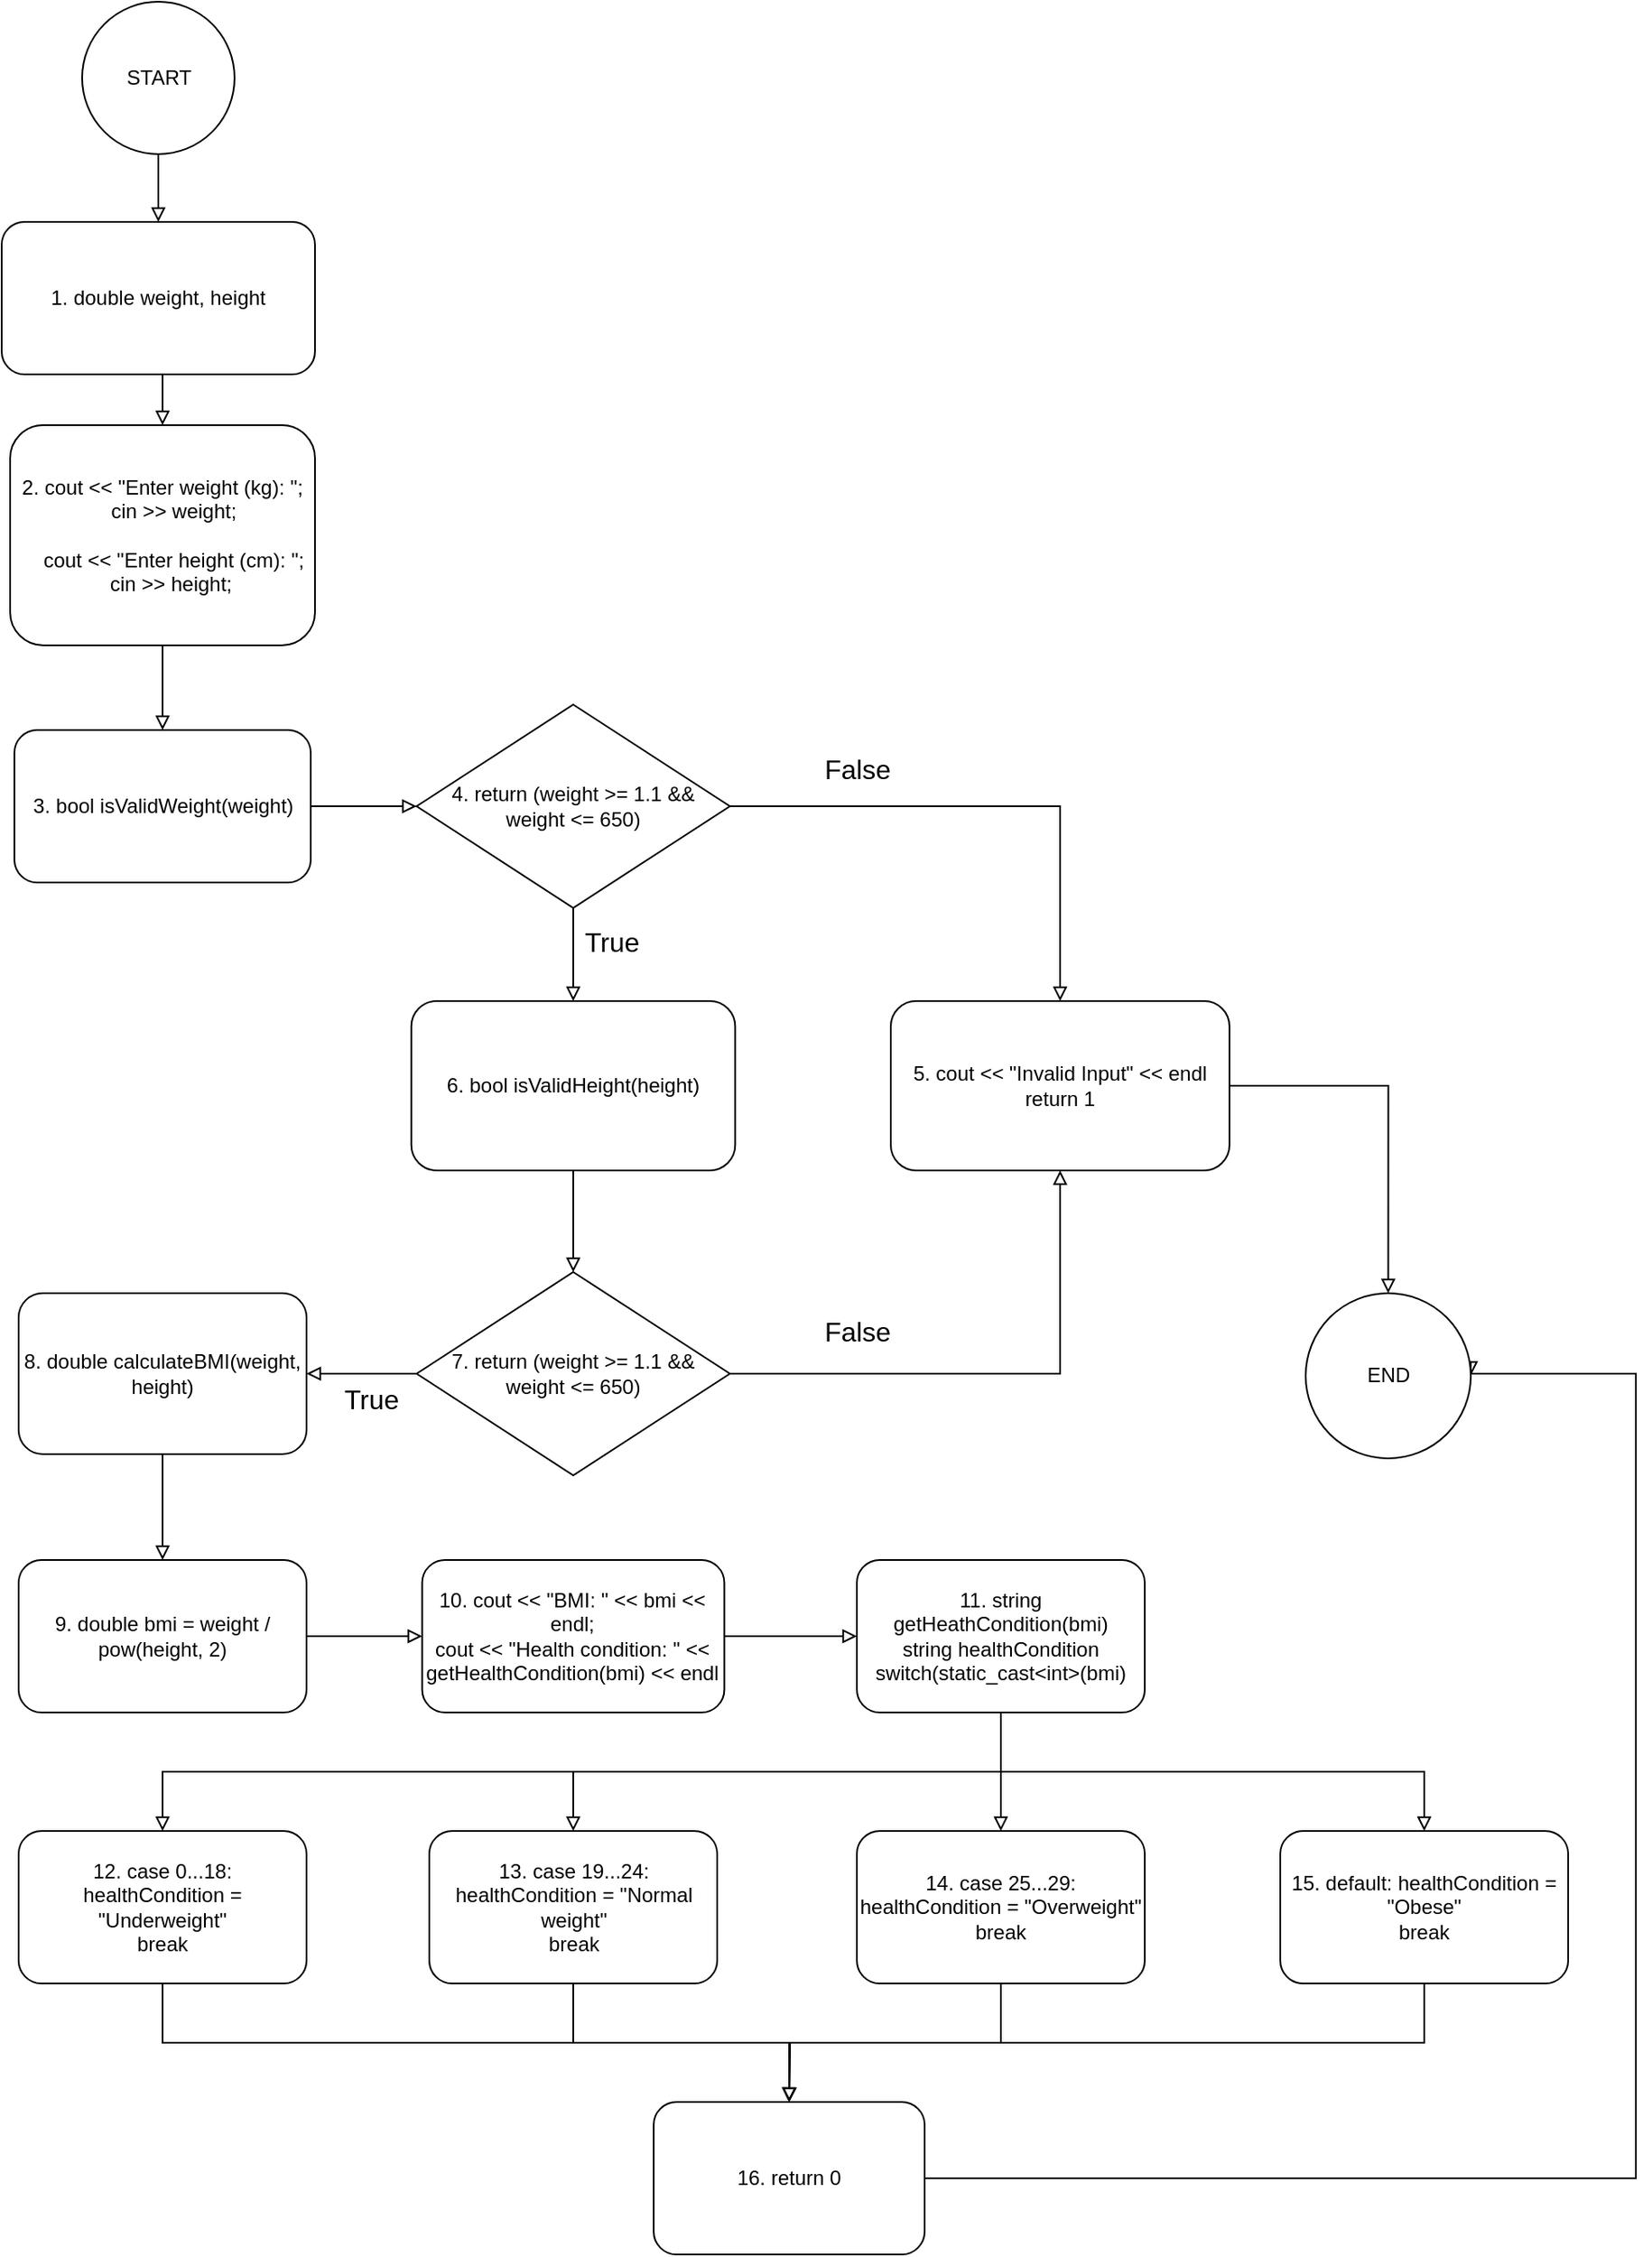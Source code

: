 <mxfile version="24.2.1" type="github">
  <diagram name="Page-1" id="b-pfYG7lwSajydebRXPd">
    <mxGraphModel dx="1243" dy="765" grid="1" gridSize="10" guides="1" tooltips="1" connect="1" arrows="1" fold="1" page="1" pageScale="1" pageWidth="850" pageHeight="1100" math="0" shadow="0">
      <root>
        <mxCell id="0" />
        <mxCell id="1" parent="0" />
        <mxCell id="VXq6Qg468y_y7rTipvn2-4" style="edgeStyle=orthogonalEdgeStyle;rounded=0;orthogonalLoop=1;jettySize=auto;html=1;exitX=0.5;exitY=1;exitDx=0;exitDy=0;entryX=0.5;entryY=0;entryDx=0;entryDy=0;endArrow=block;endFill=0;" edge="1" parent="1" source="VXq6Qg468y_y7rTipvn2-2" target="VXq6Qg468y_y7rTipvn2-3">
          <mxGeometry relative="1" as="geometry" />
        </mxCell>
        <mxCell id="VXq6Qg468y_y7rTipvn2-2" value="1. double weight, height" style="rounded=1;whiteSpace=wrap;html=1;" vertex="1" parent="1">
          <mxGeometry x="55" y="140" width="185" height="90" as="geometry" />
        </mxCell>
        <mxCell id="VXq6Qg468y_y7rTipvn2-6" style="edgeStyle=orthogonalEdgeStyle;rounded=0;orthogonalLoop=1;jettySize=auto;html=1;exitX=0.5;exitY=1;exitDx=0;exitDy=0;entryX=0.5;entryY=0;entryDx=0;entryDy=0;endArrow=block;endFill=0;" edge="1" parent="1" source="VXq6Qg468y_y7rTipvn2-3" target="VXq6Qg468y_y7rTipvn2-5">
          <mxGeometry relative="1" as="geometry" />
        </mxCell>
        <mxCell id="VXq6Qg468y_y7rTipvn2-3" value="2.&amp;nbsp;&lt;span style=&quot;background-color: initial;&quot;&gt;cout &amp;lt;&amp;lt; &quot;Enter weight (kg): &quot;;&lt;/span&gt;&lt;div&gt;&amp;nbsp; &amp;nbsp; cin &amp;gt;&amp;gt; weight;&lt;/div&gt;&lt;div&gt;&lt;br&gt;&lt;/div&gt;&lt;div&gt;&amp;nbsp; &amp;nbsp; cout &amp;lt;&amp;lt; &quot;Enter height (cm): &quot;;&lt;/div&gt;&lt;span style=&quot;background-color: initial;&quot;&gt;&amp;nbsp; &amp;nbsp; cin &amp;gt;&amp;gt; height;&lt;/span&gt;&amp;nbsp;" style="rounded=1;whiteSpace=wrap;html=1;" vertex="1" parent="1">
          <mxGeometry x="60" y="260" width="180" height="130" as="geometry" />
        </mxCell>
        <mxCell id="VXq6Qg468y_y7rTipvn2-9" style="edgeStyle=orthogonalEdgeStyle;rounded=0;orthogonalLoop=1;jettySize=auto;html=1;exitX=1;exitY=0.5;exitDx=0;exitDy=0;entryX=0;entryY=0.5;entryDx=0;entryDy=0;endArrow=block;endFill=0;" edge="1" parent="1" source="VXq6Qg468y_y7rTipvn2-5" target="VXq6Qg468y_y7rTipvn2-7">
          <mxGeometry relative="1" as="geometry" />
        </mxCell>
        <mxCell id="VXq6Qg468y_y7rTipvn2-5" value="3. bool isValidWeight(weight)" style="rounded=1;whiteSpace=wrap;html=1;" vertex="1" parent="1">
          <mxGeometry x="62.5" y="440" width="175" height="90" as="geometry" />
        </mxCell>
        <mxCell id="VXq6Qg468y_y7rTipvn2-14" style="edgeStyle=orthogonalEdgeStyle;rounded=0;orthogonalLoop=1;jettySize=auto;html=1;exitX=0.5;exitY=1;exitDx=0;exitDy=0;entryX=0.5;entryY=0;entryDx=0;entryDy=0;endArrow=block;endFill=0;" edge="1" parent="1" source="VXq6Qg468y_y7rTipvn2-7" target="VXq6Qg468y_y7rTipvn2-13">
          <mxGeometry relative="1" as="geometry" />
        </mxCell>
        <mxCell id="VXq6Qg468y_y7rTipvn2-21" style="edgeStyle=orthogonalEdgeStyle;rounded=0;orthogonalLoop=1;jettySize=auto;html=1;exitX=1;exitY=0.5;exitDx=0;exitDy=0;endArrow=block;endFill=0;" edge="1" parent="1" source="VXq6Qg468y_y7rTipvn2-7" target="VXq6Qg468y_y7rTipvn2-10">
          <mxGeometry relative="1" as="geometry" />
        </mxCell>
        <mxCell id="VXq6Qg468y_y7rTipvn2-7" value="4. return (weight &amp;gt;= 1.1 &amp;amp;&amp;amp; weight &amp;lt;= 650)" style="rhombus;whiteSpace=wrap;html=1;spacingLeft=7;spacingRight=7;" vertex="1" parent="1">
          <mxGeometry x="300" y="425" width="185" height="120" as="geometry" />
        </mxCell>
        <mxCell id="VXq6Qg468y_y7rTipvn2-53" style="edgeStyle=orthogonalEdgeStyle;rounded=0;orthogonalLoop=1;jettySize=auto;html=1;exitX=1;exitY=0.5;exitDx=0;exitDy=0;entryX=0.5;entryY=0;entryDx=0;entryDy=0;endArrow=block;endFill=0;" edge="1" parent="1" source="VXq6Qg468y_y7rTipvn2-10" target="VXq6Qg468y_y7rTipvn2-52">
          <mxGeometry relative="1" as="geometry" />
        </mxCell>
        <mxCell id="VXq6Qg468y_y7rTipvn2-10" value="5. cout &amp;lt;&amp;lt; &quot;Invalid Input&quot; &amp;lt;&amp;lt; endl&lt;div&gt;return 1&lt;/div&gt;" style="rounded=1;whiteSpace=wrap;html=1;" vertex="1" parent="1">
          <mxGeometry x="580" y="600" width="200" height="100" as="geometry" />
        </mxCell>
        <mxCell id="VXq6Qg468y_y7rTipvn2-22" style="edgeStyle=orthogonalEdgeStyle;rounded=0;orthogonalLoop=1;jettySize=auto;html=1;exitX=1;exitY=0.5;exitDx=0;exitDy=0;entryX=0.5;entryY=1;entryDx=0;entryDy=0;endArrow=block;endFill=0;" edge="1" parent="1" source="VXq6Qg468y_y7rTipvn2-12" target="VXq6Qg468y_y7rTipvn2-10">
          <mxGeometry relative="1" as="geometry" />
        </mxCell>
        <mxCell id="VXq6Qg468y_y7rTipvn2-23" style="edgeStyle=orthogonalEdgeStyle;rounded=0;orthogonalLoop=1;jettySize=auto;html=1;exitX=0;exitY=0.5;exitDx=0;exitDy=0;entryX=1;entryY=0.5;entryDx=0;entryDy=0;endArrow=block;endFill=0;" edge="1" parent="1" source="VXq6Qg468y_y7rTipvn2-12" target="VXq6Qg468y_y7rTipvn2-20">
          <mxGeometry relative="1" as="geometry" />
        </mxCell>
        <mxCell id="VXq6Qg468y_y7rTipvn2-12" value="7. return (weight &amp;gt;= 1.1 &amp;amp;&amp;amp; weight &amp;lt;= 650)" style="rhombus;whiteSpace=wrap;html=1;spacingLeft=7;spacingRight=7;" vertex="1" parent="1">
          <mxGeometry x="300.01" y="760" width="185" height="120" as="geometry" />
        </mxCell>
        <mxCell id="VXq6Qg468y_y7rTipvn2-15" style="edgeStyle=orthogonalEdgeStyle;rounded=0;orthogonalLoop=1;jettySize=auto;html=1;exitX=0.5;exitY=1;exitDx=0;exitDy=0;entryX=0.5;entryY=0;entryDx=0;entryDy=0;endArrow=block;endFill=0;" edge="1" parent="1" source="VXq6Qg468y_y7rTipvn2-13" target="VXq6Qg468y_y7rTipvn2-12">
          <mxGeometry relative="1" as="geometry" />
        </mxCell>
        <mxCell id="VXq6Qg468y_y7rTipvn2-13" value="6. bool isValidHeight(height)" style="rounded=1;whiteSpace=wrap;html=1;" vertex="1" parent="1">
          <mxGeometry x="296.88" y="600" width="191.25" height="100" as="geometry" />
        </mxCell>
        <mxCell id="VXq6Qg468y_y7rTipvn2-57" style="edgeStyle=orthogonalEdgeStyle;rounded=0;orthogonalLoop=1;jettySize=auto;html=1;exitX=0.5;exitY=1;exitDx=0;exitDy=0;entryX=0.5;entryY=0;entryDx=0;entryDy=0;endArrow=block;endFill=0;" edge="1" parent="1" source="VXq6Qg468y_y7rTipvn2-20" target="VXq6Qg468y_y7rTipvn2-24">
          <mxGeometry relative="1" as="geometry" />
        </mxCell>
        <mxCell id="VXq6Qg468y_y7rTipvn2-20" value="8. double calculateBMI(weight, height)" style="rounded=1;whiteSpace=wrap;html=1;" vertex="1" parent="1">
          <mxGeometry x="65" y="772.5" width="170" height="95" as="geometry" />
        </mxCell>
        <mxCell id="VXq6Qg468y_y7rTipvn2-58" style="edgeStyle=orthogonalEdgeStyle;rounded=0;orthogonalLoop=1;jettySize=auto;html=1;exitX=1;exitY=0.5;exitDx=0;exitDy=0;entryX=0;entryY=0.5;entryDx=0;entryDy=0;endArrow=block;endFill=0;" edge="1" parent="1" source="VXq6Qg468y_y7rTipvn2-24" target="VXq6Qg468y_y7rTipvn2-26">
          <mxGeometry relative="1" as="geometry" />
        </mxCell>
        <mxCell id="VXq6Qg468y_y7rTipvn2-24" value="9. double bmi = weight / pow(height, 2)" style="rounded=1;whiteSpace=wrap;html=1;" vertex="1" parent="1">
          <mxGeometry x="65" y="930" width="170" height="90" as="geometry" />
        </mxCell>
        <mxCell id="VXq6Qg468y_y7rTipvn2-37" style="edgeStyle=orthogonalEdgeStyle;rounded=0;orthogonalLoop=1;jettySize=auto;html=1;exitX=0.5;exitY=1;exitDx=0;exitDy=0;entryX=0.5;entryY=0;entryDx=0;entryDy=0;endArrow=block;endFill=0;" edge="1" parent="1" source="VXq6Qg468y_y7rTipvn2-25" target="VXq6Qg468y_y7rTipvn2-35">
          <mxGeometry relative="1" as="geometry" />
        </mxCell>
        <mxCell id="VXq6Qg468y_y7rTipvn2-25" value="12. case 0...18: healthCondition = &quot;Underweight&quot;&lt;div&gt;break&lt;/div&gt;" style="rounded=1;whiteSpace=wrap;html=1;" vertex="1" parent="1">
          <mxGeometry x="65" y="1090" width="170" height="90" as="geometry" />
        </mxCell>
        <mxCell id="VXq6Qg468y_y7rTipvn2-59" style="edgeStyle=orthogonalEdgeStyle;rounded=0;orthogonalLoop=1;jettySize=auto;html=1;exitX=1;exitY=0.5;exitDx=0;exitDy=0;entryX=0;entryY=0.5;entryDx=0;entryDy=0;endArrow=block;endFill=0;" edge="1" parent="1" source="VXq6Qg468y_y7rTipvn2-26" target="VXq6Qg468y_y7rTipvn2-27">
          <mxGeometry relative="1" as="geometry" />
        </mxCell>
        <mxCell id="VXq6Qg468y_y7rTipvn2-26" value="10. cout &amp;lt;&amp;lt; &quot;BMI: &quot; &amp;lt;&amp;lt; bmi &amp;lt;&amp;lt; endl;&lt;div&gt;cout &amp;lt;&amp;lt; &quot;Health condition: &quot; &amp;lt;&amp;lt; getHealthCondition(bmi) &amp;lt;&amp;lt; endl&lt;/div&gt;" style="rounded=1;whiteSpace=wrap;html=1;" vertex="1" parent="1">
          <mxGeometry x="303.29" y="930" width="178.43" height="90" as="geometry" />
        </mxCell>
        <mxCell id="VXq6Qg468y_y7rTipvn2-31" style="edgeStyle=orthogonalEdgeStyle;rounded=0;orthogonalLoop=1;jettySize=auto;html=1;exitX=0.5;exitY=1;exitDx=0;exitDy=0;entryX=0.5;entryY=0;entryDx=0;entryDy=0;endArrow=block;endFill=0;" edge="1" parent="1" source="VXq6Qg468y_y7rTipvn2-27" target="VXq6Qg468y_y7rTipvn2-25">
          <mxGeometry relative="1" as="geometry" />
        </mxCell>
        <mxCell id="VXq6Qg468y_y7rTipvn2-32" style="edgeStyle=orthogonalEdgeStyle;rounded=0;orthogonalLoop=1;jettySize=auto;html=1;exitX=0.5;exitY=1;exitDx=0;exitDy=0;endArrow=block;endFill=0;" edge="1" parent="1" source="VXq6Qg468y_y7rTipvn2-27" target="VXq6Qg468y_y7rTipvn2-28">
          <mxGeometry relative="1" as="geometry" />
        </mxCell>
        <mxCell id="VXq6Qg468y_y7rTipvn2-33" style="edgeStyle=orthogonalEdgeStyle;rounded=0;orthogonalLoop=1;jettySize=auto;html=1;exitX=0.5;exitY=1;exitDx=0;exitDy=0;entryX=0.5;entryY=0;entryDx=0;entryDy=0;endArrow=block;endFill=0;" edge="1" parent="1" source="VXq6Qg468y_y7rTipvn2-27" target="VXq6Qg468y_y7rTipvn2-29">
          <mxGeometry relative="1" as="geometry" />
        </mxCell>
        <mxCell id="VXq6Qg468y_y7rTipvn2-34" style="edgeStyle=orthogonalEdgeStyle;rounded=0;orthogonalLoop=1;jettySize=auto;html=1;exitX=0.5;exitY=1;exitDx=0;exitDy=0;entryX=0.5;entryY=0;entryDx=0;entryDy=0;endArrow=block;endFill=0;" edge="1" parent="1" source="VXq6Qg468y_y7rTipvn2-27" target="VXq6Qg468y_y7rTipvn2-30">
          <mxGeometry relative="1" as="geometry" />
        </mxCell>
        <mxCell id="VXq6Qg468y_y7rTipvn2-27" value="11. string getHeathCondition(bmi)&lt;div&gt;string healthCondition&lt;/div&gt;&lt;div&gt;switch(static_cast&amp;lt;int&amp;gt;(bmi)&lt;/div&gt;" style="rounded=1;whiteSpace=wrap;html=1;" vertex="1" parent="1">
          <mxGeometry x="560" y="930" width="170" height="90" as="geometry" />
        </mxCell>
        <mxCell id="VXq6Qg468y_y7rTipvn2-38" style="edgeStyle=orthogonalEdgeStyle;rounded=0;orthogonalLoop=1;jettySize=auto;html=1;exitX=0.5;exitY=1;exitDx=0;exitDy=0;endArrow=block;endFill=0;" edge="1" parent="1" source="VXq6Qg468y_y7rTipvn2-28">
          <mxGeometry relative="1" as="geometry">
            <mxPoint x="520.0" y="1250" as="targetPoint" />
          </mxGeometry>
        </mxCell>
        <mxCell id="VXq6Qg468y_y7rTipvn2-28" value="13. case 19...24: healthCondition = &quot;Normal weight&quot;&lt;div&gt;break&lt;/div&gt;" style="rounded=1;whiteSpace=wrap;html=1;" vertex="1" parent="1">
          <mxGeometry x="307.5" y="1090" width="170" height="90" as="geometry" />
        </mxCell>
        <mxCell id="VXq6Qg468y_y7rTipvn2-39" style="edgeStyle=orthogonalEdgeStyle;rounded=0;orthogonalLoop=1;jettySize=auto;html=1;exitX=0.5;exitY=1;exitDx=0;exitDy=0;entryX=0.5;entryY=0;entryDx=0;entryDy=0;endArrow=block;endFill=0;" edge="1" parent="1" source="VXq6Qg468y_y7rTipvn2-29" target="VXq6Qg468y_y7rTipvn2-35">
          <mxGeometry relative="1" as="geometry" />
        </mxCell>
        <mxCell id="VXq6Qg468y_y7rTipvn2-29" value="14. case 25...29: healthCondition = &quot;Overweight&quot;&lt;div&gt;break&lt;/div&gt;" style="rounded=1;whiteSpace=wrap;html=1;" vertex="1" parent="1">
          <mxGeometry x="560" y="1090" width="170" height="90" as="geometry" />
        </mxCell>
        <mxCell id="VXq6Qg468y_y7rTipvn2-40" style="edgeStyle=orthogonalEdgeStyle;rounded=0;orthogonalLoop=1;jettySize=auto;html=1;exitX=0.5;exitY=1;exitDx=0;exitDy=0;endArrow=block;endFill=0;" edge="1" parent="1" source="VXq6Qg468y_y7rTipvn2-30">
          <mxGeometry relative="1" as="geometry">
            <mxPoint x="520.0" y="1250" as="targetPoint" />
          </mxGeometry>
        </mxCell>
        <mxCell id="VXq6Qg468y_y7rTipvn2-30" value="15. default: healthCondition = &quot;Obese&quot;&lt;div&gt;break&lt;/div&gt;" style="rounded=1;whiteSpace=wrap;html=1;" vertex="1" parent="1">
          <mxGeometry x="810" y="1090" width="170" height="90" as="geometry" />
        </mxCell>
        <mxCell id="VXq6Qg468y_y7rTipvn2-54" style="edgeStyle=orthogonalEdgeStyle;rounded=0;orthogonalLoop=1;jettySize=auto;html=1;exitX=1;exitY=0.5;exitDx=0;exitDy=0;entryX=1;entryY=0.5;entryDx=0;entryDy=0;endArrow=block;endFill=0;" edge="1" parent="1" source="VXq6Qg468y_y7rTipvn2-35" target="VXq6Qg468y_y7rTipvn2-52">
          <mxGeometry relative="1" as="geometry">
            <Array as="points">
              <mxPoint x="1020" y="1295" />
              <mxPoint x="1020" y="820" />
              <mxPoint x="922" y="820" />
            </Array>
          </mxGeometry>
        </mxCell>
        <mxCell id="VXq6Qg468y_y7rTipvn2-35" value="16. return 0" style="rounded=1;whiteSpace=wrap;html=1;" vertex="1" parent="1">
          <mxGeometry x="440" y="1250" width="160" height="90" as="geometry" />
        </mxCell>
        <mxCell id="VXq6Qg468y_y7rTipvn2-52" value="END" style="ellipse;whiteSpace=wrap;html=1;aspect=fixed;" vertex="1" parent="1">
          <mxGeometry x="825" y="772.5" width="97.5" height="97.5" as="geometry" />
        </mxCell>
        <mxCell id="VXq6Qg468y_y7rTipvn2-56" style="edgeStyle=orthogonalEdgeStyle;rounded=0;orthogonalLoop=1;jettySize=auto;html=1;exitX=0.5;exitY=1;exitDx=0;exitDy=0;entryX=0.5;entryY=0;entryDx=0;entryDy=0;endArrow=block;endFill=0;" edge="1" parent="1" source="VXq6Qg468y_y7rTipvn2-55" target="VXq6Qg468y_y7rTipvn2-2">
          <mxGeometry relative="1" as="geometry" />
        </mxCell>
        <mxCell id="VXq6Qg468y_y7rTipvn2-55" value="START" style="ellipse;whiteSpace=wrap;html=1;aspect=fixed;" vertex="1" parent="1">
          <mxGeometry x="102.5" y="10" width="90" height="90" as="geometry" />
        </mxCell>
        <mxCell id="VXq6Qg468y_y7rTipvn2-60" value="False" style="text;html=1;align=center;verticalAlign=middle;resizable=0;points=[];autosize=1;strokeColor=none;fillColor=none;fontSize=16;" vertex="1" parent="1">
          <mxGeometry x="530" y="448" width="60" height="30" as="geometry" />
        </mxCell>
        <mxCell id="VXq6Qg468y_y7rTipvn2-61" value="False" style="text;html=1;align=center;verticalAlign=middle;resizable=0;points=[];autosize=1;strokeColor=none;fillColor=none;fontSize=16;" vertex="1" parent="1">
          <mxGeometry x="530" y="780" width="60" height="30" as="geometry" />
        </mxCell>
        <mxCell id="VXq6Qg468y_y7rTipvn2-64" value="True" style="text;html=1;align=center;verticalAlign=middle;resizable=0;points=[];autosize=1;strokeColor=none;fillColor=none;fontSize=16;" vertex="1" parent="1">
          <mxGeometry x="385" y="550" width="60" height="30" as="geometry" />
        </mxCell>
        <mxCell id="VXq6Qg468y_y7rTipvn2-65" value="True" style="text;html=1;align=center;verticalAlign=middle;resizable=0;points=[];autosize=1;strokeColor=none;fillColor=none;fontSize=16;" vertex="1" parent="1">
          <mxGeometry x="243.29" y="820" width="60" height="30" as="geometry" />
        </mxCell>
      </root>
    </mxGraphModel>
  </diagram>
</mxfile>
